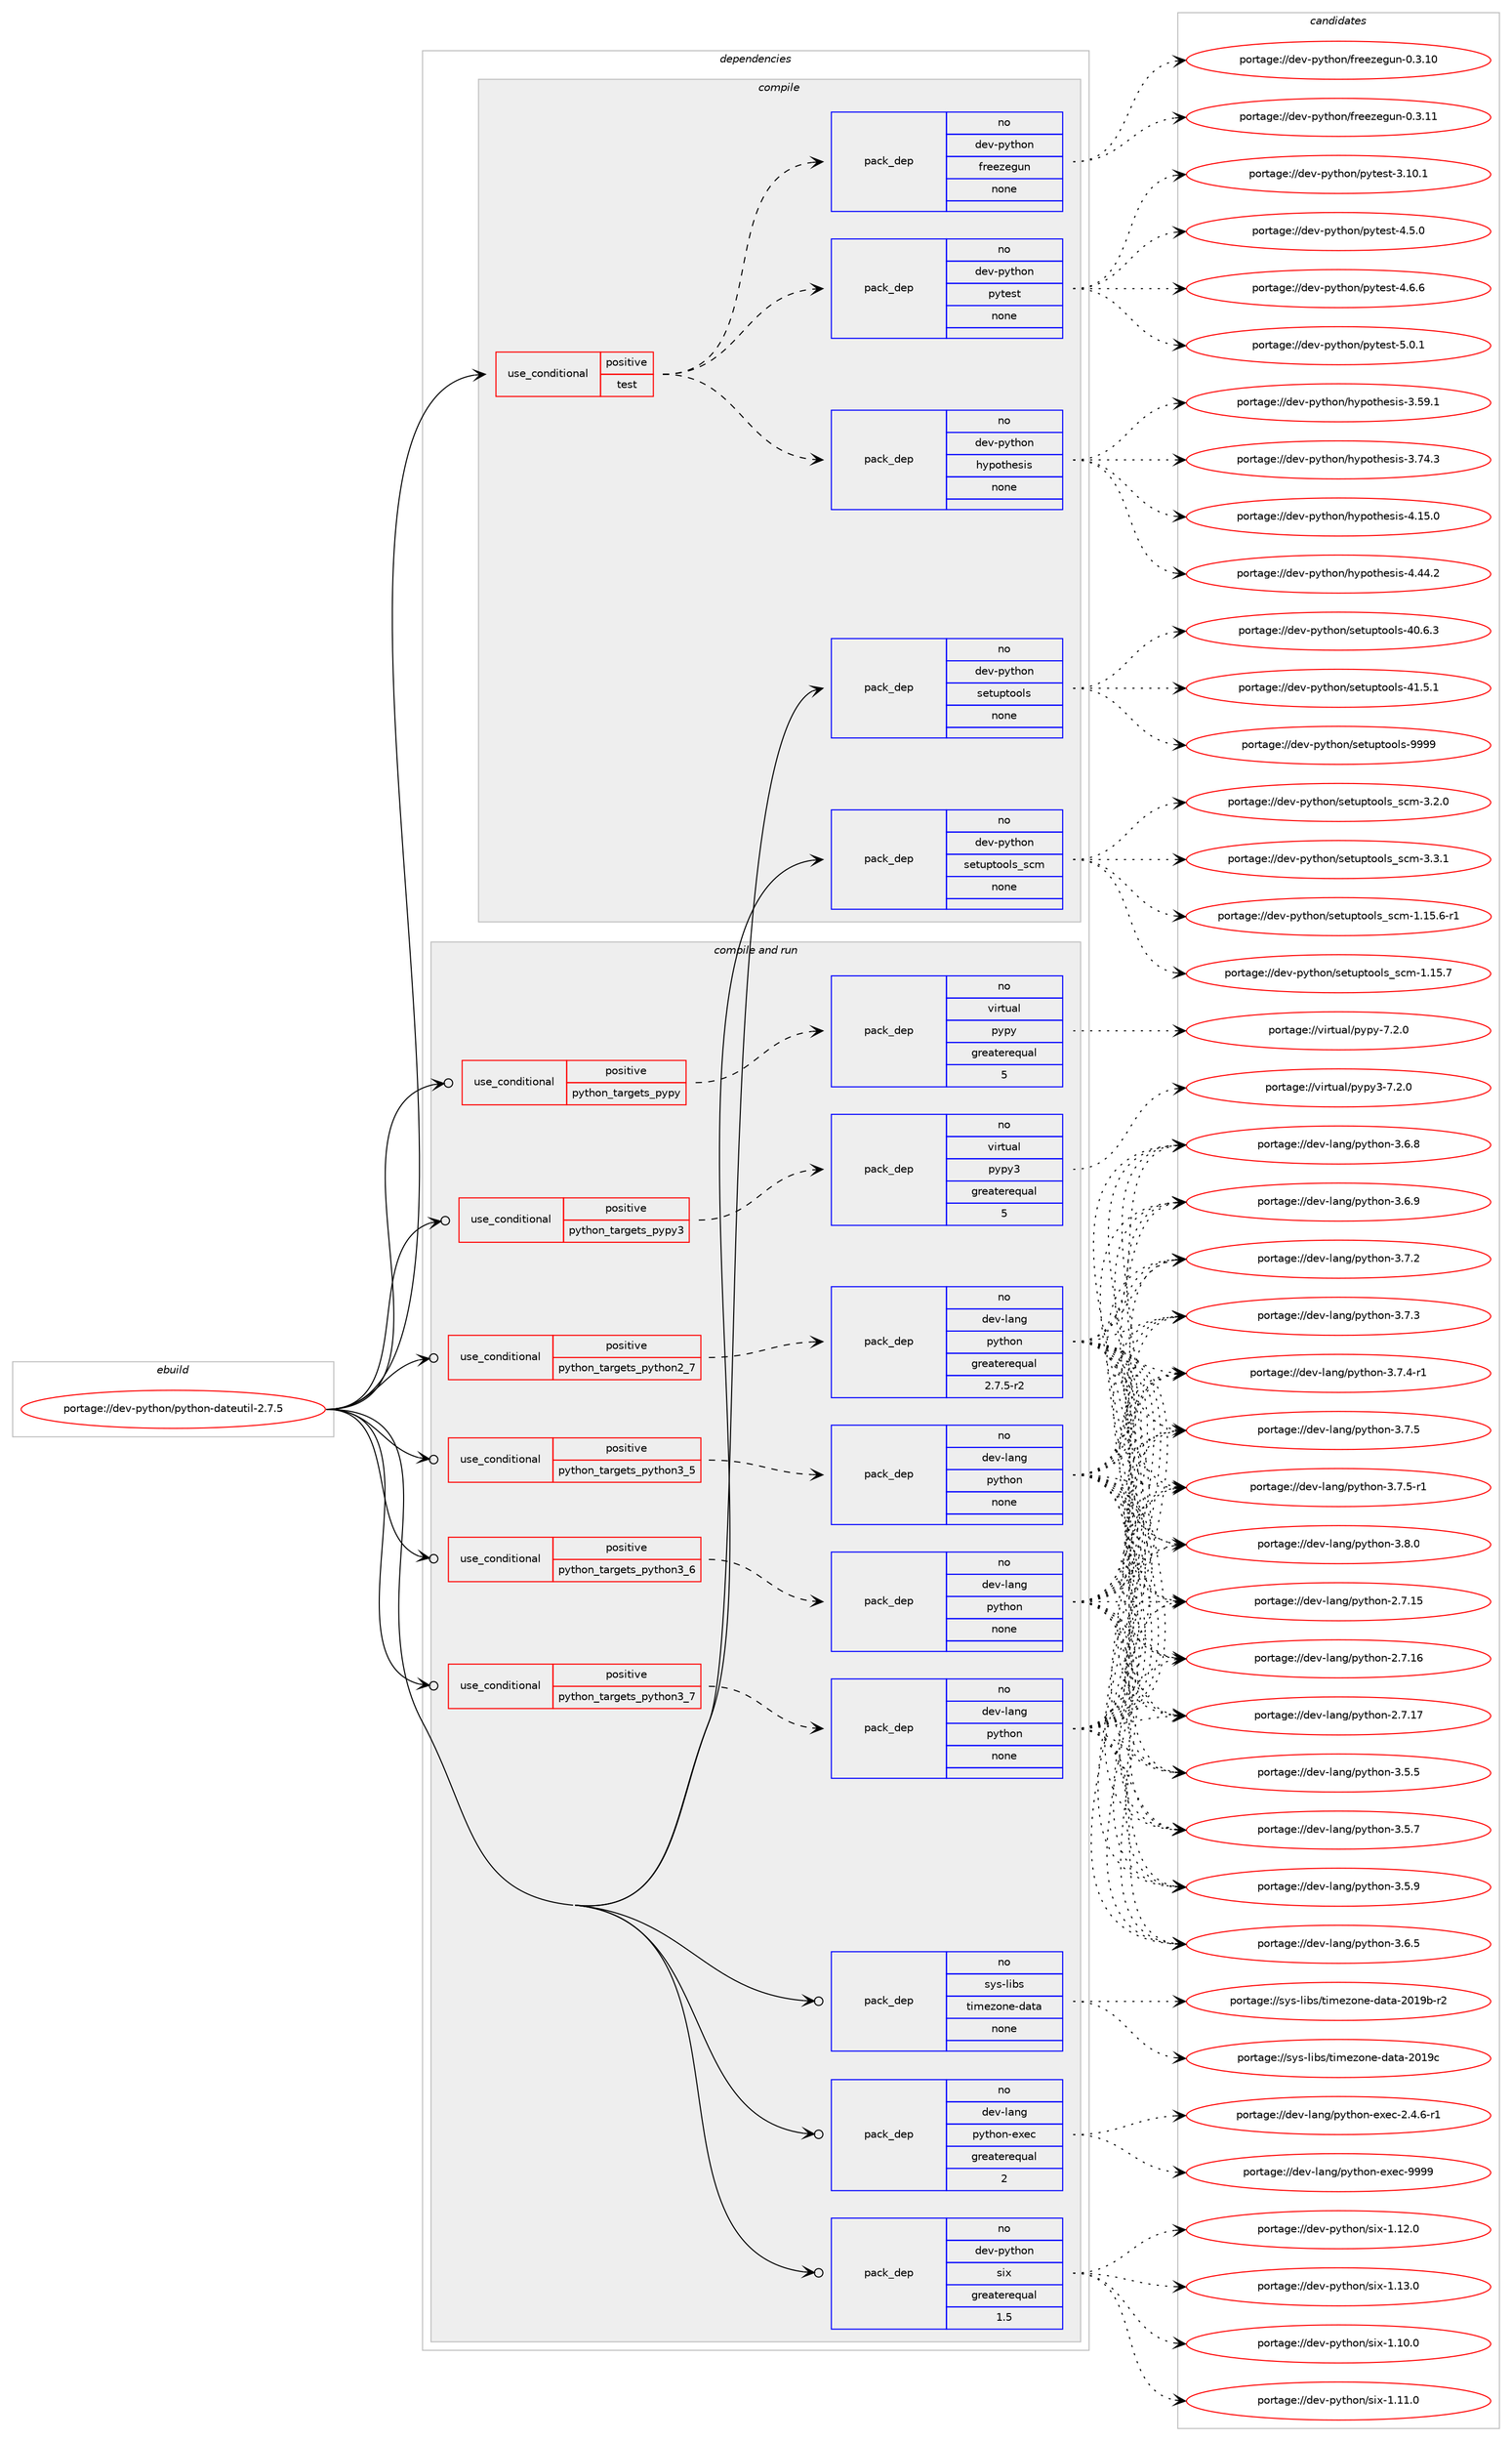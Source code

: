 digraph prolog {

# *************
# Graph options
# *************

newrank=true;
concentrate=true;
compound=true;
graph [rankdir=LR,fontname=Helvetica,fontsize=10,ranksep=1.5];#, ranksep=2.5, nodesep=0.2];
edge  [arrowhead=vee];
node  [fontname=Helvetica,fontsize=10];

# **********
# The ebuild
# **********

subgraph cluster_leftcol {
color=gray;
rank=same;
label=<<i>ebuild</i>>;
id [label="portage://dev-python/python-dateutil-2.7.5", color=red, width=4, href="../dev-python/python-dateutil-2.7.5.svg"];
}

# ****************
# The dependencies
# ****************

subgraph cluster_midcol {
color=gray;
label=<<i>dependencies</i>>;
subgraph cluster_compile {
fillcolor="#eeeeee";
style=filled;
label=<<i>compile</i>>;
subgraph cond36722 {
dependency165638 [label=<<TABLE BORDER="0" CELLBORDER="1" CELLSPACING="0" CELLPADDING="4"><TR><TD ROWSPAN="3" CELLPADDING="10">use_conditional</TD></TR><TR><TD>positive</TD></TR><TR><TD>test</TD></TR></TABLE>>, shape=none, color=red];
subgraph pack125522 {
dependency165639 [label=<<TABLE BORDER="0" CELLBORDER="1" CELLSPACING="0" CELLPADDING="4" WIDTH="220"><TR><TD ROWSPAN="6" CELLPADDING="30">pack_dep</TD></TR><TR><TD WIDTH="110">no</TD></TR><TR><TD>dev-python</TD></TR><TR><TD>pytest</TD></TR><TR><TD>none</TD></TR><TR><TD></TD></TR></TABLE>>, shape=none, color=blue];
}
dependency165638:e -> dependency165639:w [weight=20,style="dashed",arrowhead="vee"];
subgraph pack125523 {
dependency165640 [label=<<TABLE BORDER="0" CELLBORDER="1" CELLSPACING="0" CELLPADDING="4" WIDTH="220"><TR><TD ROWSPAN="6" CELLPADDING="30">pack_dep</TD></TR><TR><TD WIDTH="110">no</TD></TR><TR><TD>dev-python</TD></TR><TR><TD>freezegun</TD></TR><TR><TD>none</TD></TR><TR><TD></TD></TR></TABLE>>, shape=none, color=blue];
}
dependency165638:e -> dependency165640:w [weight=20,style="dashed",arrowhead="vee"];
subgraph pack125524 {
dependency165641 [label=<<TABLE BORDER="0" CELLBORDER="1" CELLSPACING="0" CELLPADDING="4" WIDTH="220"><TR><TD ROWSPAN="6" CELLPADDING="30">pack_dep</TD></TR><TR><TD WIDTH="110">no</TD></TR><TR><TD>dev-python</TD></TR><TR><TD>hypothesis</TD></TR><TR><TD>none</TD></TR><TR><TD></TD></TR></TABLE>>, shape=none, color=blue];
}
dependency165638:e -> dependency165641:w [weight=20,style="dashed",arrowhead="vee"];
}
id:e -> dependency165638:w [weight=20,style="solid",arrowhead="vee"];
subgraph pack125525 {
dependency165642 [label=<<TABLE BORDER="0" CELLBORDER="1" CELLSPACING="0" CELLPADDING="4" WIDTH="220"><TR><TD ROWSPAN="6" CELLPADDING="30">pack_dep</TD></TR><TR><TD WIDTH="110">no</TD></TR><TR><TD>dev-python</TD></TR><TR><TD>setuptools</TD></TR><TR><TD>none</TD></TR><TR><TD></TD></TR></TABLE>>, shape=none, color=blue];
}
id:e -> dependency165642:w [weight=20,style="solid",arrowhead="vee"];
subgraph pack125526 {
dependency165643 [label=<<TABLE BORDER="0" CELLBORDER="1" CELLSPACING="0" CELLPADDING="4" WIDTH="220"><TR><TD ROWSPAN="6" CELLPADDING="30">pack_dep</TD></TR><TR><TD WIDTH="110">no</TD></TR><TR><TD>dev-python</TD></TR><TR><TD>setuptools_scm</TD></TR><TR><TD>none</TD></TR><TR><TD></TD></TR></TABLE>>, shape=none, color=blue];
}
id:e -> dependency165643:w [weight=20,style="solid",arrowhead="vee"];
}
subgraph cluster_compileandrun {
fillcolor="#eeeeee";
style=filled;
label=<<i>compile and run</i>>;
subgraph cond36723 {
dependency165644 [label=<<TABLE BORDER="0" CELLBORDER="1" CELLSPACING="0" CELLPADDING="4"><TR><TD ROWSPAN="3" CELLPADDING="10">use_conditional</TD></TR><TR><TD>positive</TD></TR><TR><TD>python_targets_pypy</TD></TR></TABLE>>, shape=none, color=red];
subgraph pack125527 {
dependency165645 [label=<<TABLE BORDER="0" CELLBORDER="1" CELLSPACING="0" CELLPADDING="4" WIDTH="220"><TR><TD ROWSPAN="6" CELLPADDING="30">pack_dep</TD></TR><TR><TD WIDTH="110">no</TD></TR><TR><TD>virtual</TD></TR><TR><TD>pypy</TD></TR><TR><TD>greaterequal</TD></TR><TR><TD>5</TD></TR></TABLE>>, shape=none, color=blue];
}
dependency165644:e -> dependency165645:w [weight=20,style="dashed",arrowhead="vee"];
}
id:e -> dependency165644:w [weight=20,style="solid",arrowhead="odotvee"];
subgraph cond36724 {
dependency165646 [label=<<TABLE BORDER="0" CELLBORDER="1" CELLSPACING="0" CELLPADDING="4"><TR><TD ROWSPAN="3" CELLPADDING="10">use_conditional</TD></TR><TR><TD>positive</TD></TR><TR><TD>python_targets_pypy3</TD></TR></TABLE>>, shape=none, color=red];
subgraph pack125528 {
dependency165647 [label=<<TABLE BORDER="0" CELLBORDER="1" CELLSPACING="0" CELLPADDING="4" WIDTH="220"><TR><TD ROWSPAN="6" CELLPADDING="30">pack_dep</TD></TR><TR><TD WIDTH="110">no</TD></TR><TR><TD>virtual</TD></TR><TR><TD>pypy3</TD></TR><TR><TD>greaterequal</TD></TR><TR><TD>5</TD></TR></TABLE>>, shape=none, color=blue];
}
dependency165646:e -> dependency165647:w [weight=20,style="dashed",arrowhead="vee"];
}
id:e -> dependency165646:w [weight=20,style="solid",arrowhead="odotvee"];
subgraph cond36725 {
dependency165648 [label=<<TABLE BORDER="0" CELLBORDER="1" CELLSPACING="0" CELLPADDING="4"><TR><TD ROWSPAN="3" CELLPADDING="10">use_conditional</TD></TR><TR><TD>positive</TD></TR><TR><TD>python_targets_python2_7</TD></TR></TABLE>>, shape=none, color=red];
subgraph pack125529 {
dependency165649 [label=<<TABLE BORDER="0" CELLBORDER="1" CELLSPACING="0" CELLPADDING="4" WIDTH="220"><TR><TD ROWSPAN="6" CELLPADDING="30">pack_dep</TD></TR><TR><TD WIDTH="110">no</TD></TR><TR><TD>dev-lang</TD></TR><TR><TD>python</TD></TR><TR><TD>greaterequal</TD></TR><TR><TD>2.7.5-r2</TD></TR></TABLE>>, shape=none, color=blue];
}
dependency165648:e -> dependency165649:w [weight=20,style="dashed",arrowhead="vee"];
}
id:e -> dependency165648:w [weight=20,style="solid",arrowhead="odotvee"];
subgraph cond36726 {
dependency165650 [label=<<TABLE BORDER="0" CELLBORDER="1" CELLSPACING="0" CELLPADDING="4"><TR><TD ROWSPAN="3" CELLPADDING="10">use_conditional</TD></TR><TR><TD>positive</TD></TR><TR><TD>python_targets_python3_5</TD></TR></TABLE>>, shape=none, color=red];
subgraph pack125530 {
dependency165651 [label=<<TABLE BORDER="0" CELLBORDER="1" CELLSPACING="0" CELLPADDING="4" WIDTH="220"><TR><TD ROWSPAN="6" CELLPADDING="30">pack_dep</TD></TR><TR><TD WIDTH="110">no</TD></TR><TR><TD>dev-lang</TD></TR><TR><TD>python</TD></TR><TR><TD>none</TD></TR><TR><TD></TD></TR></TABLE>>, shape=none, color=blue];
}
dependency165650:e -> dependency165651:w [weight=20,style="dashed",arrowhead="vee"];
}
id:e -> dependency165650:w [weight=20,style="solid",arrowhead="odotvee"];
subgraph cond36727 {
dependency165652 [label=<<TABLE BORDER="0" CELLBORDER="1" CELLSPACING="0" CELLPADDING="4"><TR><TD ROWSPAN="3" CELLPADDING="10">use_conditional</TD></TR><TR><TD>positive</TD></TR><TR><TD>python_targets_python3_6</TD></TR></TABLE>>, shape=none, color=red];
subgraph pack125531 {
dependency165653 [label=<<TABLE BORDER="0" CELLBORDER="1" CELLSPACING="0" CELLPADDING="4" WIDTH="220"><TR><TD ROWSPAN="6" CELLPADDING="30">pack_dep</TD></TR><TR><TD WIDTH="110">no</TD></TR><TR><TD>dev-lang</TD></TR><TR><TD>python</TD></TR><TR><TD>none</TD></TR><TR><TD></TD></TR></TABLE>>, shape=none, color=blue];
}
dependency165652:e -> dependency165653:w [weight=20,style="dashed",arrowhead="vee"];
}
id:e -> dependency165652:w [weight=20,style="solid",arrowhead="odotvee"];
subgraph cond36728 {
dependency165654 [label=<<TABLE BORDER="0" CELLBORDER="1" CELLSPACING="0" CELLPADDING="4"><TR><TD ROWSPAN="3" CELLPADDING="10">use_conditional</TD></TR><TR><TD>positive</TD></TR><TR><TD>python_targets_python3_7</TD></TR></TABLE>>, shape=none, color=red];
subgraph pack125532 {
dependency165655 [label=<<TABLE BORDER="0" CELLBORDER="1" CELLSPACING="0" CELLPADDING="4" WIDTH="220"><TR><TD ROWSPAN="6" CELLPADDING="30">pack_dep</TD></TR><TR><TD WIDTH="110">no</TD></TR><TR><TD>dev-lang</TD></TR><TR><TD>python</TD></TR><TR><TD>none</TD></TR><TR><TD></TD></TR></TABLE>>, shape=none, color=blue];
}
dependency165654:e -> dependency165655:w [weight=20,style="dashed",arrowhead="vee"];
}
id:e -> dependency165654:w [weight=20,style="solid",arrowhead="odotvee"];
subgraph pack125533 {
dependency165656 [label=<<TABLE BORDER="0" CELLBORDER="1" CELLSPACING="0" CELLPADDING="4" WIDTH="220"><TR><TD ROWSPAN="6" CELLPADDING="30">pack_dep</TD></TR><TR><TD WIDTH="110">no</TD></TR><TR><TD>dev-lang</TD></TR><TR><TD>python-exec</TD></TR><TR><TD>greaterequal</TD></TR><TR><TD>2</TD></TR></TABLE>>, shape=none, color=blue];
}
id:e -> dependency165656:w [weight=20,style="solid",arrowhead="odotvee"];
subgraph pack125534 {
dependency165657 [label=<<TABLE BORDER="0" CELLBORDER="1" CELLSPACING="0" CELLPADDING="4" WIDTH="220"><TR><TD ROWSPAN="6" CELLPADDING="30">pack_dep</TD></TR><TR><TD WIDTH="110">no</TD></TR><TR><TD>dev-python</TD></TR><TR><TD>six</TD></TR><TR><TD>greaterequal</TD></TR><TR><TD>1.5</TD></TR></TABLE>>, shape=none, color=blue];
}
id:e -> dependency165657:w [weight=20,style="solid",arrowhead="odotvee"];
subgraph pack125535 {
dependency165658 [label=<<TABLE BORDER="0" CELLBORDER="1" CELLSPACING="0" CELLPADDING="4" WIDTH="220"><TR><TD ROWSPAN="6" CELLPADDING="30">pack_dep</TD></TR><TR><TD WIDTH="110">no</TD></TR><TR><TD>sys-libs</TD></TR><TR><TD>timezone-data</TD></TR><TR><TD>none</TD></TR><TR><TD></TD></TR></TABLE>>, shape=none, color=blue];
}
id:e -> dependency165658:w [weight=20,style="solid",arrowhead="odotvee"];
}
subgraph cluster_run {
fillcolor="#eeeeee";
style=filled;
label=<<i>run</i>>;
}
}

# **************
# The candidates
# **************

subgraph cluster_choices {
rank=same;
color=gray;
label=<<i>candidates</i>>;

subgraph choice125522 {
color=black;
nodesep=1;
choiceportage100101118451121211161041111104711212111610111511645514649484649 [label="portage://dev-python/pytest-3.10.1", color=red, width=4,href="../dev-python/pytest-3.10.1.svg"];
choiceportage1001011184511212111610411111047112121116101115116455246534648 [label="portage://dev-python/pytest-4.5.0", color=red, width=4,href="../dev-python/pytest-4.5.0.svg"];
choiceportage1001011184511212111610411111047112121116101115116455246544654 [label="portage://dev-python/pytest-4.6.6", color=red, width=4,href="../dev-python/pytest-4.6.6.svg"];
choiceportage1001011184511212111610411111047112121116101115116455346484649 [label="portage://dev-python/pytest-5.0.1", color=red, width=4,href="../dev-python/pytest-5.0.1.svg"];
dependency165639:e -> choiceportage100101118451121211161041111104711212111610111511645514649484649:w [style=dotted,weight="100"];
dependency165639:e -> choiceportage1001011184511212111610411111047112121116101115116455246534648:w [style=dotted,weight="100"];
dependency165639:e -> choiceportage1001011184511212111610411111047112121116101115116455246544654:w [style=dotted,weight="100"];
dependency165639:e -> choiceportage1001011184511212111610411111047112121116101115116455346484649:w [style=dotted,weight="100"];
}
subgraph choice125523 {
color=black;
nodesep=1;
choiceportage100101118451121211161041111104710211410110112210110311711045484651464948 [label="portage://dev-python/freezegun-0.3.10", color=red, width=4,href="../dev-python/freezegun-0.3.10.svg"];
choiceportage100101118451121211161041111104710211410110112210110311711045484651464949 [label="portage://dev-python/freezegun-0.3.11", color=red, width=4,href="../dev-python/freezegun-0.3.11.svg"];
dependency165640:e -> choiceportage100101118451121211161041111104710211410110112210110311711045484651464948:w [style=dotted,weight="100"];
dependency165640:e -> choiceportage100101118451121211161041111104710211410110112210110311711045484651464949:w [style=dotted,weight="100"];
}
subgraph choice125524 {
color=black;
nodesep=1;
choiceportage100101118451121211161041111104710412111211111610410111510511545514653574649 [label="portage://dev-python/hypothesis-3.59.1", color=red, width=4,href="../dev-python/hypothesis-3.59.1.svg"];
choiceportage100101118451121211161041111104710412111211111610410111510511545514655524651 [label="portage://dev-python/hypothesis-3.74.3", color=red, width=4,href="../dev-python/hypothesis-3.74.3.svg"];
choiceportage100101118451121211161041111104710412111211111610410111510511545524649534648 [label="portage://dev-python/hypothesis-4.15.0", color=red, width=4,href="../dev-python/hypothesis-4.15.0.svg"];
choiceportage100101118451121211161041111104710412111211111610410111510511545524652524650 [label="portage://dev-python/hypothesis-4.44.2", color=red, width=4,href="../dev-python/hypothesis-4.44.2.svg"];
dependency165641:e -> choiceportage100101118451121211161041111104710412111211111610410111510511545514653574649:w [style=dotted,weight="100"];
dependency165641:e -> choiceportage100101118451121211161041111104710412111211111610410111510511545514655524651:w [style=dotted,weight="100"];
dependency165641:e -> choiceportage100101118451121211161041111104710412111211111610410111510511545524649534648:w [style=dotted,weight="100"];
dependency165641:e -> choiceportage100101118451121211161041111104710412111211111610410111510511545524652524650:w [style=dotted,weight="100"];
}
subgraph choice125525 {
color=black;
nodesep=1;
choiceportage100101118451121211161041111104711510111611711211611111110811545524846544651 [label="portage://dev-python/setuptools-40.6.3", color=red, width=4,href="../dev-python/setuptools-40.6.3.svg"];
choiceportage100101118451121211161041111104711510111611711211611111110811545524946534649 [label="portage://dev-python/setuptools-41.5.1", color=red, width=4,href="../dev-python/setuptools-41.5.1.svg"];
choiceportage10010111845112121116104111110471151011161171121161111111081154557575757 [label="portage://dev-python/setuptools-9999", color=red, width=4,href="../dev-python/setuptools-9999.svg"];
dependency165642:e -> choiceportage100101118451121211161041111104711510111611711211611111110811545524846544651:w [style=dotted,weight="100"];
dependency165642:e -> choiceportage100101118451121211161041111104711510111611711211611111110811545524946534649:w [style=dotted,weight="100"];
dependency165642:e -> choiceportage10010111845112121116104111110471151011161171121161111111081154557575757:w [style=dotted,weight="100"];
}
subgraph choice125526 {
color=black;
nodesep=1;
choiceportage10010111845112121116104111110471151011161171121161111111081159511599109454946495346544511449 [label="portage://dev-python/setuptools_scm-1.15.6-r1", color=red, width=4,href="../dev-python/setuptools_scm-1.15.6-r1.svg"];
choiceportage1001011184511212111610411111047115101116117112116111111108115951159910945494649534655 [label="portage://dev-python/setuptools_scm-1.15.7", color=red, width=4,href="../dev-python/setuptools_scm-1.15.7.svg"];
choiceportage10010111845112121116104111110471151011161171121161111111081159511599109455146504648 [label="portage://dev-python/setuptools_scm-3.2.0", color=red, width=4,href="../dev-python/setuptools_scm-3.2.0.svg"];
choiceportage10010111845112121116104111110471151011161171121161111111081159511599109455146514649 [label="portage://dev-python/setuptools_scm-3.3.1", color=red, width=4,href="../dev-python/setuptools_scm-3.3.1.svg"];
dependency165643:e -> choiceportage10010111845112121116104111110471151011161171121161111111081159511599109454946495346544511449:w [style=dotted,weight="100"];
dependency165643:e -> choiceportage1001011184511212111610411111047115101116117112116111111108115951159910945494649534655:w [style=dotted,weight="100"];
dependency165643:e -> choiceportage10010111845112121116104111110471151011161171121161111111081159511599109455146504648:w [style=dotted,weight="100"];
dependency165643:e -> choiceportage10010111845112121116104111110471151011161171121161111111081159511599109455146514649:w [style=dotted,weight="100"];
}
subgraph choice125527 {
color=black;
nodesep=1;
choiceportage1181051141161179710847112121112121455546504648 [label="portage://virtual/pypy-7.2.0", color=red, width=4,href="../virtual/pypy-7.2.0.svg"];
dependency165645:e -> choiceportage1181051141161179710847112121112121455546504648:w [style=dotted,weight="100"];
}
subgraph choice125528 {
color=black;
nodesep=1;
choiceportage118105114116117971084711212111212151455546504648 [label="portage://virtual/pypy3-7.2.0", color=red, width=4,href="../virtual/pypy3-7.2.0.svg"];
dependency165647:e -> choiceportage118105114116117971084711212111212151455546504648:w [style=dotted,weight="100"];
}
subgraph choice125529 {
color=black;
nodesep=1;
choiceportage10010111845108971101034711212111610411111045504655464953 [label="portage://dev-lang/python-2.7.15", color=red, width=4,href="../dev-lang/python-2.7.15.svg"];
choiceportage10010111845108971101034711212111610411111045504655464954 [label="portage://dev-lang/python-2.7.16", color=red, width=4,href="../dev-lang/python-2.7.16.svg"];
choiceportage10010111845108971101034711212111610411111045504655464955 [label="portage://dev-lang/python-2.7.17", color=red, width=4,href="../dev-lang/python-2.7.17.svg"];
choiceportage100101118451089711010347112121116104111110455146534653 [label="portage://dev-lang/python-3.5.5", color=red, width=4,href="../dev-lang/python-3.5.5.svg"];
choiceportage100101118451089711010347112121116104111110455146534655 [label="portage://dev-lang/python-3.5.7", color=red, width=4,href="../dev-lang/python-3.5.7.svg"];
choiceportage100101118451089711010347112121116104111110455146534657 [label="portage://dev-lang/python-3.5.9", color=red, width=4,href="../dev-lang/python-3.5.9.svg"];
choiceportage100101118451089711010347112121116104111110455146544653 [label="portage://dev-lang/python-3.6.5", color=red, width=4,href="../dev-lang/python-3.6.5.svg"];
choiceportage100101118451089711010347112121116104111110455146544656 [label="portage://dev-lang/python-3.6.8", color=red, width=4,href="../dev-lang/python-3.6.8.svg"];
choiceportage100101118451089711010347112121116104111110455146544657 [label="portage://dev-lang/python-3.6.9", color=red, width=4,href="../dev-lang/python-3.6.9.svg"];
choiceportage100101118451089711010347112121116104111110455146554650 [label="portage://dev-lang/python-3.7.2", color=red, width=4,href="../dev-lang/python-3.7.2.svg"];
choiceportage100101118451089711010347112121116104111110455146554651 [label="portage://dev-lang/python-3.7.3", color=red, width=4,href="../dev-lang/python-3.7.3.svg"];
choiceportage1001011184510897110103471121211161041111104551465546524511449 [label="portage://dev-lang/python-3.7.4-r1", color=red, width=4,href="../dev-lang/python-3.7.4-r1.svg"];
choiceportage100101118451089711010347112121116104111110455146554653 [label="portage://dev-lang/python-3.7.5", color=red, width=4,href="../dev-lang/python-3.7.5.svg"];
choiceportage1001011184510897110103471121211161041111104551465546534511449 [label="portage://dev-lang/python-3.7.5-r1", color=red, width=4,href="../dev-lang/python-3.7.5-r1.svg"];
choiceportage100101118451089711010347112121116104111110455146564648 [label="portage://dev-lang/python-3.8.0", color=red, width=4,href="../dev-lang/python-3.8.0.svg"];
dependency165649:e -> choiceportage10010111845108971101034711212111610411111045504655464953:w [style=dotted,weight="100"];
dependency165649:e -> choiceportage10010111845108971101034711212111610411111045504655464954:w [style=dotted,weight="100"];
dependency165649:e -> choiceportage10010111845108971101034711212111610411111045504655464955:w [style=dotted,weight="100"];
dependency165649:e -> choiceportage100101118451089711010347112121116104111110455146534653:w [style=dotted,weight="100"];
dependency165649:e -> choiceportage100101118451089711010347112121116104111110455146534655:w [style=dotted,weight="100"];
dependency165649:e -> choiceportage100101118451089711010347112121116104111110455146534657:w [style=dotted,weight="100"];
dependency165649:e -> choiceportage100101118451089711010347112121116104111110455146544653:w [style=dotted,weight="100"];
dependency165649:e -> choiceportage100101118451089711010347112121116104111110455146544656:w [style=dotted,weight="100"];
dependency165649:e -> choiceportage100101118451089711010347112121116104111110455146544657:w [style=dotted,weight="100"];
dependency165649:e -> choiceportage100101118451089711010347112121116104111110455146554650:w [style=dotted,weight="100"];
dependency165649:e -> choiceportage100101118451089711010347112121116104111110455146554651:w [style=dotted,weight="100"];
dependency165649:e -> choiceportage1001011184510897110103471121211161041111104551465546524511449:w [style=dotted,weight="100"];
dependency165649:e -> choiceportage100101118451089711010347112121116104111110455146554653:w [style=dotted,weight="100"];
dependency165649:e -> choiceportage1001011184510897110103471121211161041111104551465546534511449:w [style=dotted,weight="100"];
dependency165649:e -> choiceportage100101118451089711010347112121116104111110455146564648:w [style=dotted,weight="100"];
}
subgraph choice125530 {
color=black;
nodesep=1;
choiceportage10010111845108971101034711212111610411111045504655464953 [label="portage://dev-lang/python-2.7.15", color=red, width=4,href="../dev-lang/python-2.7.15.svg"];
choiceportage10010111845108971101034711212111610411111045504655464954 [label="portage://dev-lang/python-2.7.16", color=red, width=4,href="../dev-lang/python-2.7.16.svg"];
choiceportage10010111845108971101034711212111610411111045504655464955 [label="portage://dev-lang/python-2.7.17", color=red, width=4,href="../dev-lang/python-2.7.17.svg"];
choiceportage100101118451089711010347112121116104111110455146534653 [label="portage://dev-lang/python-3.5.5", color=red, width=4,href="../dev-lang/python-3.5.5.svg"];
choiceportage100101118451089711010347112121116104111110455146534655 [label="portage://dev-lang/python-3.5.7", color=red, width=4,href="../dev-lang/python-3.5.7.svg"];
choiceportage100101118451089711010347112121116104111110455146534657 [label="portage://dev-lang/python-3.5.9", color=red, width=4,href="../dev-lang/python-3.5.9.svg"];
choiceportage100101118451089711010347112121116104111110455146544653 [label="portage://dev-lang/python-3.6.5", color=red, width=4,href="../dev-lang/python-3.6.5.svg"];
choiceportage100101118451089711010347112121116104111110455146544656 [label="portage://dev-lang/python-3.6.8", color=red, width=4,href="../dev-lang/python-3.6.8.svg"];
choiceportage100101118451089711010347112121116104111110455146544657 [label="portage://dev-lang/python-3.6.9", color=red, width=4,href="../dev-lang/python-3.6.9.svg"];
choiceportage100101118451089711010347112121116104111110455146554650 [label="portage://dev-lang/python-3.7.2", color=red, width=4,href="../dev-lang/python-3.7.2.svg"];
choiceportage100101118451089711010347112121116104111110455146554651 [label="portage://dev-lang/python-3.7.3", color=red, width=4,href="../dev-lang/python-3.7.3.svg"];
choiceportage1001011184510897110103471121211161041111104551465546524511449 [label="portage://dev-lang/python-3.7.4-r1", color=red, width=4,href="../dev-lang/python-3.7.4-r1.svg"];
choiceportage100101118451089711010347112121116104111110455146554653 [label="portage://dev-lang/python-3.7.5", color=red, width=4,href="../dev-lang/python-3.7.5.svg"];
choiceportage1001011184510897110103471121211161041111104551465546534511449 [label="portage://dev-lang/python-3.7.5-r1", color=red, width=4,href="../dev-lang/python-3.7.5-r1.svg"];
choiceportage100101118451089711010347112121116104111110455146564648 [label="portage://dev-lang/python-3.8.0", color=red, width=4,href="../dev-lang/python-3.8.0.svg"];
dependency165651:e -> choiceportage10010111845108971101034711212111610411111045504655464953:w [style=dotted,weight="100"];
dependency165651:e -> choiceportage10010111845108971101034711212111610411111045504655464954:w [style=dotted,weight="100"];
dependency165651:e -> choiceportage10010111845108971101034711212111610411111045504655464955:w [style=dotted,weight="100"];
dependency165651:e -> choiceportage100101118451089711010347112121116104111110455146534653:w [style=dotted,weight="100"];
dependency165651:e -> choiceportage100101118451089711010347112121116104111110455146534655:w [style=dotted,weight="100"];
dependency165651:e -> choiceportage100101118451089711010347112121116104111110455146534657:w [style=dotted,weight="100"];
dependency165651:e -> choiceportage100101118451089711010347112121116104111110455146544653:w [style=dotted,weight="100"];
dependency165651:e -> choiceportage100101118451089711010347112121116104111110455146544656:w [style=dotted,weight="100"];
dependency165651:e -> choiceportage100101118451089711010347112121116104111110455146544657:w [style=dotted,weight="100"];
dependency165651:e -> choiceportage100101118451089711010347112121116104111110455146554650:w [style=dotted,weight="100"];
dependency165651:e -> choiceportage100101118451089711010347112121116104111110455146554651:w [style=dotted,weight="100"];
dependency165651:e -> choiceportage1001011184510897110103471121211161041111104551465546524511449:w [style=dotted,weight="100"];
dependency165651:e -> choiceportage100101118451089711010347112121116104111110455146554653:w [style=dotted,weight="100"];
dependency165651:e -> choiceportage1001011184510897110103471121211161041111104551465546534511449:w [style=dotted,weight="100"];
dependency165651:e -> choiceportage100101118451089711010347112121116104111110455146564648:w [style=dotted,weight="100"];
}
subgraph choice125531 {
color=black;
nodesep=1;
choiceportage10010111845108971101034711212111610411111045504655464953 [label="portage://dev-lang/python-2.7.15", color=red, width=4,href="../dev-lang/python-2.7.15.svg"];
choiceportage10010111845108971101034711212111610411111045504655464954 [label="portage://dev-lang/python-2.7.16", color=red, width=4,href="../dev-lang/python-2.7.16.svg"];
choiceportage10010111845108971101034711212111610411111045504655464955 [label="portage://dev-lang/python-2.7.17", color=red, width=4,href="../dev-lang/python-2.7.17.svg"];
choiceportage100101118451089711010347112121116104111110455146534653 [label="portage://dev-lang/python-3.5.5", color=red, width=4,href="../dev-lang/python-3.5.5.svg"];
choiceportage100101118451089711010347112121116104111110455146534655 [label="portage://dev-lang/python-3.5.7", color=red, width=4,href="../dev-lang/python-3.5.7.svg"];
choiceportage100101118451089711010347112121116104111110455146534657 [label="portage://dev-lang/python-3.5.9", color=red, width=4,href="../dev-lang/python-3.5.9.svg"];
choiceportage100101118451089711010347112121116104111110455146544653 [label="portage://dev-lang/python-3.6.5", color=red, width=4,href="../dev-lang/python-3.6.5.svg"];
choiceportage100101118451089711010347112121116104111110455146544656 [label="portage://dev-lang/python-3.6.8", color=red, width=4,href="../dev-lang/python-3.6.8.svg"];
choiceportage100101118451089711010347112121116104111110455146544657 [label="portage://dev-lang/python-3.6.9", color=red, width=4,href="../dev-lang/python-3.6.9.svg"];
choiceportage100101118451089711010347112121116104111110455146554650 [label="portage://dev-lang/python-3.7.2", color=red, width=4,href="../dev-lang/python-3.7.2.svg"];
choiceportage100101118451089711010347112121116104111110455146554651 [label="portage://dev-lang/python-3.7.3", color=red, width=4,href="../dev-lang/python-3.7.3.svg"];
choiceportage1001011184510897110103471121211161041111104551465546524511449 [label="portage://dev-lang/python-3.7.4-r1", color=red, width=4,href="../dev-lang/python-3.7.4-r1.svg"];
choiceportage100101118451089711010347112121116104111110455146554653 [label="portage://dev-lang/python-3.7.5", color=red, width=4,href="../dev-lang/python-3.7.5.svg"];
choiceportage1001011184510897110103471121211161041111104551465546534511449 [label="portage://dev-lang/python-3.7.5-r1", color=red, width=4,href="../dev-lang/python-3.7.5-r1.svg"];
choiceportage100101118451089711010347112121116104111110455146564648 [label="portage://dev-lang/python-3.8.0", color=red, width=4,href="../dev-lang/python-3.8.0.svg"];
dependency165653:e -> choiceportage10010111845108971101034711212111610411111045504655464953:w [style=dotted,weight="100"];
dependency165653:e -> choiceportage10010111845108971101034711212111610411111045504655464954:w [style=dotted,weight="100"];
dependency165653:e -> choiceportage10010111845108971101034711212111610411111045504655464955:w [style=dotted,weight="100"];
dependency165653:e -> choiceportage100101118451089711010347112121116104111110455146534653:w [style=dotted,weight="100"];
dependency165653:e -> choiceportage100101118451089711010347112121116104111110455146534655:w [style=dotted,weight="100"];
dependency165653:e -> choiceportage100101118451089711010347112121116104111110455146534657:w [style=dotted,weight="100"];
dependency165653:e -> choiceportage100101118451089711010347112121116104111110455146544653:w [style=dotted,weight="100"];
dependency165653:e -> choiceportage100101118451089711010347112121116104111110455146544656:w [style=dotted,weight="100"];
dependency165653:e -> choiceportage100101118451089711010347112121116104111110455146544657:w [style=dotted,weight="100"];
dependency165653:e -> choiceportage100101118451089711010347112121116104111110455146554650:w [style=dotted,weight="100"];
dependency165653:e -> choiceportage100101118451089711010347112121116104111110455146554651:w [style=dotted,weight="100"];
dependency165653:e -> choiceportage1001011184510897110103471121211161041111104551465546524511449:w [style=dotted,weight="100"];
dependency165653:e -> choiceportage100101118451089711010347112121116104111110455146554653:w [style=dotted,weight="100"];
dependency165653:e -> choiceportage1001011184510897110103471121211161041111104551465546534511449:w [style=dotted,weight="100"];
dependency165653:e -> choiceportage100101118451089711010347112121116104111110455146564648:w [style=dotted,weight="100"];
}
subgraph choice125532 {
color=black;
nodesep=1;
choiceportage10010111845108971101034711212111610411111045504655464953 [label="portage://dev-lang/python-2.7.15", color=red, width=4,href="../dev-lang/python-2.7.15.svg"];
choiceportage10010111845108971101034711212111610411111045504655464954 [label="portage://dev-lang/python-2.7.16", color=red, width=4,href="../dev-lang/python-2.7.16.svg"];
choiceportage10010111845108971101034711212111610411111045504655464955 [label="portage://dev-lang/python-2.7.17", color=red, width=4,href="../dev-lang/python-2.7.17.svg"];
choiceportage100101118451089711010347112121116104111110455146534653 [label="portage://dev-lang/python-3.5.5", color=red, width=4,href="../dev-lang/python-3.5.5.svg"];
choiceportage100101118451089711010347112121116104111110455146534655 [label="portage://dev-lang/python-3.5.7", color=red, width=4,href="../dev-lang/python-3.5.7.svg"];
choiceportage100101118451089711010347112121116104111110455146534657 [label="portage://dev-lang/python-3.5.9", color=red, width=4,href="../dev-lang/python-3.5.9.svg"];
choiceportage100101118451089711010347112121116104111110455146544653 [label="portage://dev-lang/python-3.6.5", color=red, width=4,href="../dev-lang/python-3.6.5.svg"];
choiceportage100101118451089711010347112121116104111110455146544656 [label="portage://dev-lang/python-3.6.8", color=red, width=4,href="../dev-lang/python-3.6.8.svg"];
choiceportage100101118451089711010347112121116104111110455146544657 [label="portage://dev-lang/python-3.6.9", color=red, width=4,href="../dev-lang/python-3.6.9.svg"];
choiceportage100101118451089711010347112121116104111110455146554650 [label="portage://dev-lang/python-3.7.2", color=red, width=4,href="../dev-lang/python-3.7.2.svg"];
choiceportage100101118451089711010347112121116104111110455146554651 [label="portage://dev-lang/python-3.7.3", color=red, width=4,href="../dev-lang/python-3.7.3.svg"];
choiceportage1001011184510897110103471121211161041111104551465546524511449 [label="portage://dev-lang/python-3.7.4-r1", color=red, width=4,href="../dev-lang/python-3.7.4-r1.svg"];
choiceportage100101118451089711010347112121116104111110455146554653 [label="portage://dev-lang/python-3.7.5", color=red, width=4,href="../dev-lang/python-3.7.5.svg"];
choiceportage1001011184510897110103471121211161041111104551465546534511449 [label="portage://dev-lang/python-3.7.5-r1", color=red, width=4,href="../dev-lang/python-3.7.5-r1.svg"];
choiceportage100101118451089711010347112121116104111110455146564648 [label="portage://dev-lang/python-3.8.0", color=red, width=4,href="../dev-lang/python-3.8.0.svg"];
dependency165655:e -> choiceportage10010111845108971101034711212111610411111045504655464953:w [style=dotted,weight="100"];
dependency165655:e -> choiceportage10010111845108971101034711212111610411111045504655464954:w [style=dotted,weight="100"];
dependency165655:e -> choiceportage10010111845108971101034711212111610411111045504655464955:w [style=dotted,weight="100"];
dependency165655:e -> choiceportage100101118451089711010347112121116104111110455146534653:w [style=dotted,weight="100"];
dependency165655:e -> choiceportage100101118451089711010347112121116104111110455146534655:w [style=dotted,weight="100"];
dependency165655:e -> choiceportage100101118451089711010347112121116104111110455146534657:w [style=dotted,weight="100"];
dependency165655:e -> choiceportage100101118451089711010347112121116104111110455146544653:w [style=dotted,weight="100"];
dependency165655:e -> choiceportage100101118451089711010347112121116104111110455146544656:w [style=dotted,weight="100"];
dependency165655:e -> choiceportage100101118451089711010347112121116104111110455146544657:w [style=dotted,weight="100"];
dependency165655:e -> choiceportage100101118451089711010347112121116104111110455146554650:w [style=dotted,weight="100"];
dependency165655:e -> choiceportage100101118451089711010347112121116104111110455146554651:w [style=dotted,weight="100"];
dependency165655:e -> choiceportage1001011184510897110103471121211161041111104551465546524511449:w [style=dotted,weight="100"];
dependency165655:e -> choiceportage100101118451089711010347112121116104111110455146554653:w [style=dotted,weight="100"];
dependency165655:e -> choiceportage1001011184510897110103471121211161041111104551465546534511449:w [style=dotted,weight="100"];
dependency165655:e -> choiceportage100101118451089711010347112121116104111110455146564648:w [style=dotted,weight="100"];
}
subgraph choice125533 {
color=black;
nodesep=1;
choiceportage10010111845108971101034711212111610411111045101120101994550465246544511449 [label="portage://dev-lang/python-exec-2.4.6-r1", color=red, width=4,href="../dev-lang/python-exec-2.4.6-r1.svg"];
choiceportage10010111845108971101034711212111610411111045101120101994557575757 [label="portage://dev-lang/python-exec-9999", color=red, width=4,href="../dev-lang/python-exec-9999.svg"];
dependency165656:e -> choiceportage10010111845108971101034711212111610411111045101120101994550465246544511449:w [style=dotted,weight="100"];
dependency165656:e -> choiceportage10010111845108971101034711212111610411111045101120101994557575757:w [style=dotted,weight="100"];
}
subgraph choice125534 {
color=black;
nodesep=1;
choiceportage100101118451121211161041111104711510512045494649484648 [label="portage://dev-python/six-1.10.0", color=red, width=4,href="../dev-python/six-1.10.0.svg"];
choiceportage100101118451121211161041111104711510512045494649494648 [label="portage://dev-python/six-1.11.0", color=red, width=4,href="../dev-python/six-1.11.0.svg"];
choiceportage100101118451121211161041111104711510512045494649504648 [label="portage://dev-python/six-1.12.0", color=red, width=4,href="../dev-python/six-1.12.0.svg"];
choiceportage100101118451121211161041111104711510512045494649514648 [label="portage://dev-python/six-1.13.0", color=red, width=4,href="../dev-python/six-1.13.0.svg"];
dependency165657:e -> choiceportage100101118451121211161041111104711510512045494649484648:w [style=dotted,weight="100"];
dependency165657:e -> choiceportage100101118451121211161041111104711510512045494649494648:w [style=dotted,weight="100"];
dependency165657:e -> choiceportage100101118451121211161041111104711510512045494649504648:w [style=dotted,weight="100"];
dependency165657:e -> choiceportage100101118451121211161041111104711510512045494649514648:w [style=dotted,weight="100"];
}
subgraph choice125535 {
color=black;
nodesep=1;
choiceportage1151211154510810598115471161051091011221111101014510097116974550484957984511450 [label="portage://sys-libs/timezone-data-2019b-r2", color=red, width=4,href="../sys-libs/timezone-data-2019b-r2.svg"];
choiceportage115121115451081059811547116105109101122111110101451009711697455048495799 [label="portage://sys-libs/timezone-data-2019c", color=red, width=4,href="../sys-libs/timezone-data-2019c.svg"];
dependency165658:e -> choiceportage1151211154510810598115471161051091011221111101014510097116974550484957984511450:w [style=dotted,weight="100"];
dependency165658:e -> choiceportage115121115451081059811547116105109101122111110101451009711697455048495799:w [style=dotted,weight="100"];
}
}

}
